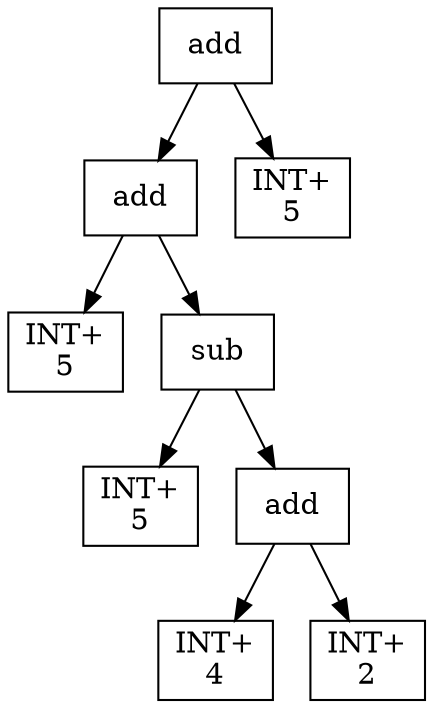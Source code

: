 digraph expr {
  node [shape=box];
  n1 [label="add"];
  n2 [label="add"];
  n3 [label="INT+\n5"];
  n4 [label="sub"];
  n5 [label="INT+\n5"];
  n6 [label="add"];
  n7 [label="INT+\n4"];
  n8 [label="INT+\n2"];
  n6 -> n7;
  n6 -> n8;
  n4 -> n5;
  n4 -> n6;
  n2 -> n3;
  n2 -> n4;
  n9 [label="INT+\n5"];
  n1 -> n2;
  n1 -> n9;
}